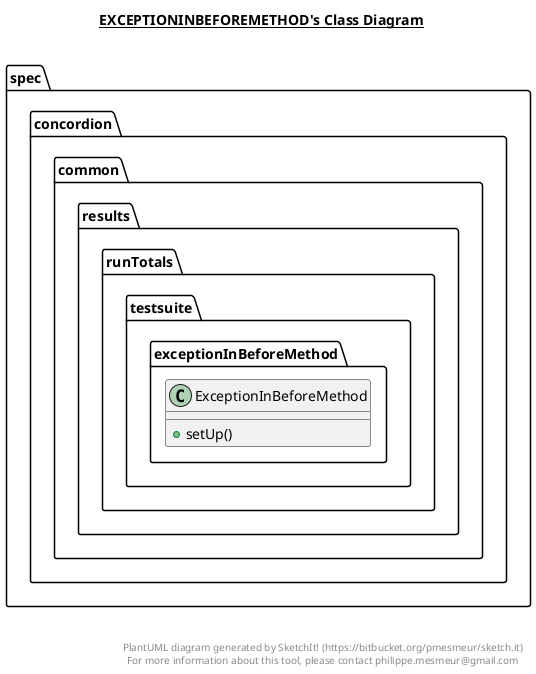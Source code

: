 @startuml

title __EXCEPTIONINBEFOREMETHOD's Class Diagram__\n

  package spec.concordion.common.results.runTotals {
    package spec.concordion.common.results.runTotals.testsuite {
      package spec.concordion.common.results.runTotals.testsuite.exceptionInBeforeMethod {
        class ExceptionInBeforeMethod {
            + setUp()
        }
      }
    }
  }
  



right footer


PlantUML diagram generated by SketchIt! (https://bitbucket.org/pmesmeur/sketch.it)
For more information about this tool, please contact philippe.mesmeur@gmail.com
endfooter

@enduml
